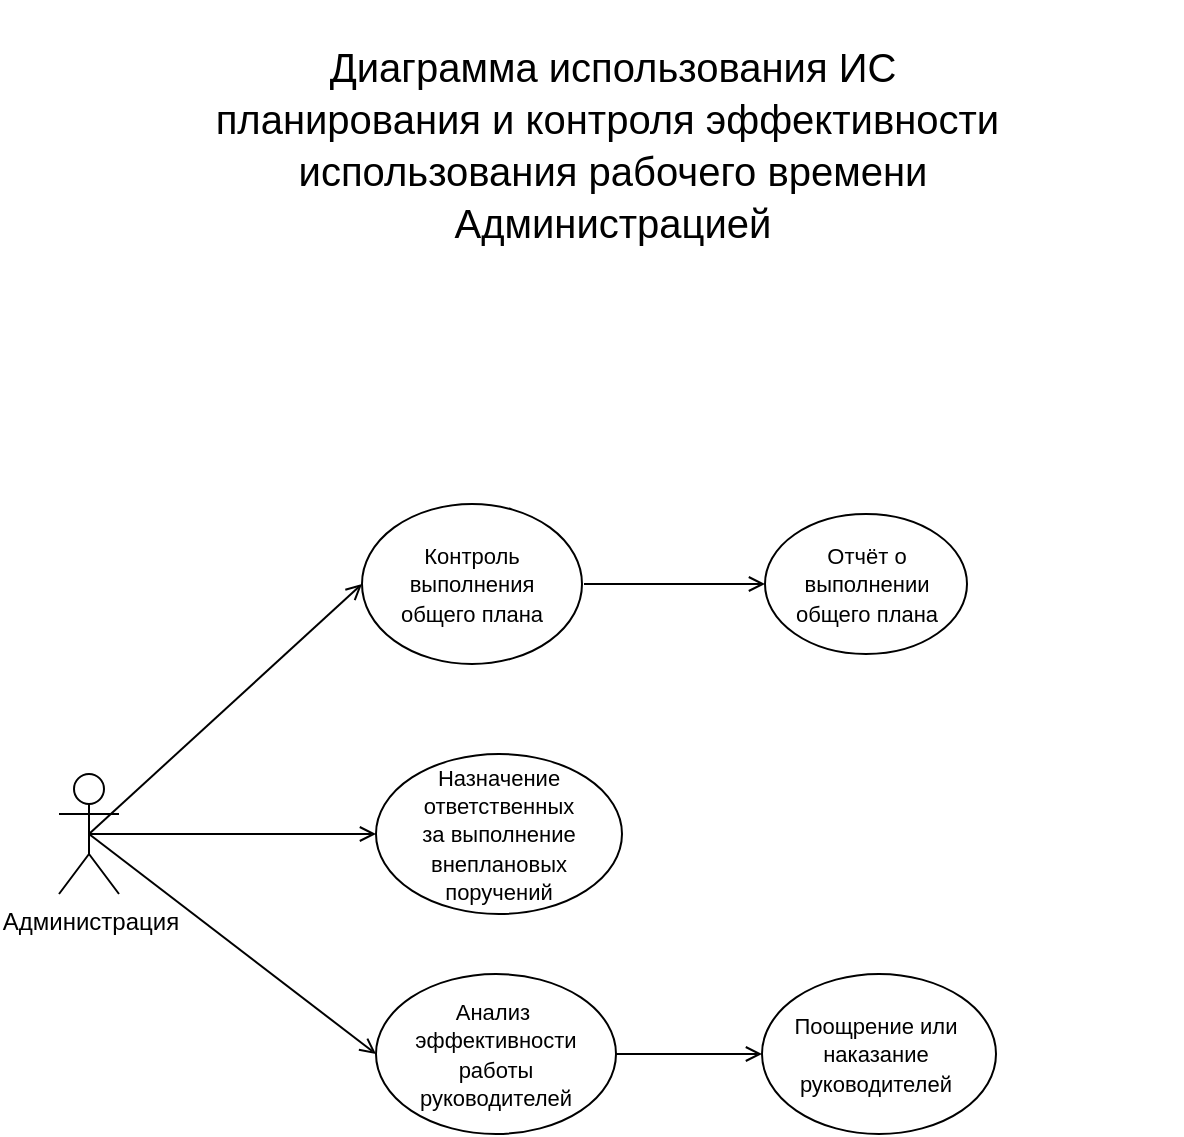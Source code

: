 <mxfile version="11.3.1" type="github" pages="1"><diagram id="gUE6pGylA50wFAgbZBSj" name="Страница 1"><mxGraphModel dx="1408" dy="727" grid="1" gridSize="10" guides="1" tooltips="1" connect="1" arrows="1" fold="1" page="1" pageScale="1" pageWidth="827" pageHeight="1169" math="0" shadow="0"><root><mxCell id="0"/><mxCell id="1" parent="0"/><mxCell id="Hgtn6LA1O5fsD3Cfn6pJ-8" style="rounded=0;orthogonalLoop=1;jettySize=auto;html=1;exitX=0.5;exitY=0.5;exitDx=0;exitDy=0;exitPerimeter=0;entryX=0;entryY=0.5;entryDx=0;entryDy=0;endArrow=open;endFill=0;" parent="1" source="TS9M7SAcHuEJVFybEGZB-1" target="Hgtn6LA1O5fsD3Cfn6pJ-1" edge="1"><mxGeometry relative="1" as="geometry"/></mxCell><mxCell id="Hgtn6LA1O5fsD3Cfn6pJ-10" style="edgeStyle=none;rounded=0;orthogonalLoop=1;jettySize=auto;html=1;exitX=1;exitY=0.5;exitDx=0;exitDy=0;endArrow=open;endFill=0;entryX=0;entryY=0.5;entryDx=0;entryDy=0;" parent="1" source="Hgtn6LA1O5fsD3Cfn6pJ-13" target="Hgtn6LA1O5fsD3Cfn6pJ-6" edge="1"><mxGeometry relative="1" as="geometry"/></mxCell><mxCell id="Hgtn6LA1O5fsD3Cfn6pJ-17" style="edgeStyle=none;rounded=0;orthogonalLoop=1;jettySize=auto;html=1;exitX=0.5;exitY=0.5;exitDx=0;exitDy=0;exitPerimeter=0;endArrow=open;endFill=0;entryX=0;entryY=0.5;entryDx=0;entryDy=0;" parent="1" source="TS9M7SAcHuEJVFybEGZB-1" target="Hgtn6LA1O5fsD3Cfn6pJ-13" edge="1"><mxGeometry relative="1" as="geometry"><mxPoint x="403.5" y="580.0" as="targetPoint"/></mxGeometry></mxCell><mxCell id="TS9M7SAcHuEJVFybEGZB-1" value="Администрация" style="shape=umlActor;verticalLabelPosition=bottom;labelBackgroundColor=#ffffff;verticalAlign=top;html=1;" parent="1" vertex="1"><mxGeometry x="178.5" y="405" width="30" height="60" as="geometry"/></mxCell><mxCell id="TS9M7SAcHuEJVFybEGZB-3" value="&lt;pre style=&quot;line-height: 130% ; font-size: 20px&quot;&gt;&lt;font face=&quot;Helvetica&quot;&gt;Диаграмма использования ИС&lt;br&gt;планирования и контроля эффективности &lt;br&gt;использования рабочего времени&lt;br&gt;Администрацией&lt;/font&gt;&lt;/pre&gt;" style="text;strokeColor=none;fillColor=none;html=1;fontSize=22;fontStyle=0;verticalAlign=middle;align=center;" parent="1" vertex="1"><mxGeometry x="170" y="40" width="570" height="100" as="geometry"/></mxCell><mxCell id="Hgtn6LA1O5fsD3Cfn6pJ-1" value="&lt;span style=&quot;font-size: 11px ; white-space: nowrap&quot;&gt;Контроль&lt;br&gt;выполнения &lt;br&gt;общего плана&lt;br&gt;&lt;/span&gt;" style="ellipse;whiteSpace=wrap;html=1;align=center;" parent="1" vertex="1"><mxGeometry x="330" y="270" width="110" height="80" as="geometry"/></mxCell><mxCell id="Hgtn6LA1O5fsD3Cfn6pJ-7" style="rounded=0;orthogonalLoop=1;jettySize=auto;html=1;entryX=0;entryY=0.5;entryDx=0;entryDy=0;endArrow=open;endFill=0;" parent="1" target="Hgtn6LA1O5fsD3Cfn6pJ-5" edge="1"><mxGeometry relative="1" as="geometry"><mxPoint x="441" y="310" as="sourcePoint"/></mxGeometry></mxCell><mxCell id="Hgtn6LA1O5fsD3Cfn6pJ-5" value="&lt;span style=&quot;font-size: 11px ; white-space: nowrap ; text-align: left&quot;&gt;Отчёт о &lt;br&gt;выполнении &lt;br&gt;общего плана&lt;/span&gt;" style="ellipse;whiteSpace=wrap;html=1;align=center;" parent="1" vertex="1"><mxGeometry x="531.5" y="275" width="101" height="70" as="geometry"/></mxCell><mxCell id="Hgtn6LA1O5fsD3Cfn6pJ-6" value="&lt;div&gt;&lt;span style=&quot;font-size: 11px ; white-space: nowrap&quot;&gt;Поощрение или&amp;nbsp;&lt;/span&gt;&lt;/div&gt;&lt;div&gt;&lt;span style=&quot;font-size: 11px ; white-space: nowrap&quot;&gt;наказание&amp;nbsp;&lt;/span&gt;&lt;/div&gt;&lt;div&gt;&lt;span style=&quot;font-size: 11px ; white-space: nowrap&quot;&gt;руководителей&amp;nbsp;&lt;/span&gt;&lt;/div&gt;" style="ellipse;whiteSpace=wrap;html=1;align=center;" parent="1" vertex="1"><mxGeometry x="530" y="505" width="117" height="80" as="geometry"/></mxCell><mxCell id="Hgtn6LA1O5fsD3Cfn6pJ-13" value="&lt;font style=&quot;font-size: 11px&quot;&gt;&lt;span style=&quot;text-align: left ; white-space: nowrap ; line-height: 11px&quot;&gt;Анализ&amp;nbsp;&lt;br&gt;эффективности&lt;br&gt;&lt;/span&gt;&lt;span style=&quot;text-align: left&quot;&gt;&lt;span style=&quot;white-space: nowrap&quot;&gt;работы &lt;br&gt;руководителей&lt;/span&gt;&lt;/span&gt;&lt;/font&gt;" style="ellipse;whiteSpace=wrap;html=1;align=center;" parent="1" vertex="1"><mxGeometry x="337" y="505" width="120" height="80" as="geometry"/></mxCell><mxCell id="2_dLq67wrudGA8CtABzw-3" value="&lt;span style=&quot;font-size: 11px ; white-space: nowrap&quot;&gt;Назначение&lt;br&gt;ответственных&lt;br&gt;за выполнение&lt;br&gt;внеплановых&lt;br&gt;поручений&lt;br&gt;&lt;/span&gt;" style="ellipse;whiteSpace=wrap;html=1;align=center;" vertex="1" parent="1"><mxGeometry x="337" y="395" width="123" height="80" as="geometry"/></mxCell><mxCell id="2_dLq67wrudGA8CtABzw-5" style="rounded=0;orthogonalLoop=1;jettySize=auto;html=1;exitX=0.5;exitY=0.5;exitDx=0;exitDy=0;exitPerimeter=0;entryX=0;entryY=0.5;entryDx=0;entryDy=0;endArrow=open;endFill=0;" edge="1" parent="1" source="TS9M7SAcHuEJVFybEGZB-1" target="2_dLq67wrudGA8CtABzw-3"><mxGeometry relative="1" as="geometry"><mxPoint x="203.5" y="515" as="sourcePoint"/><mxPoint x="331" y="415" as="targetPoint"/></mxGeometry></mxCell></root></mxGraphModel></diagram></mxfile>
